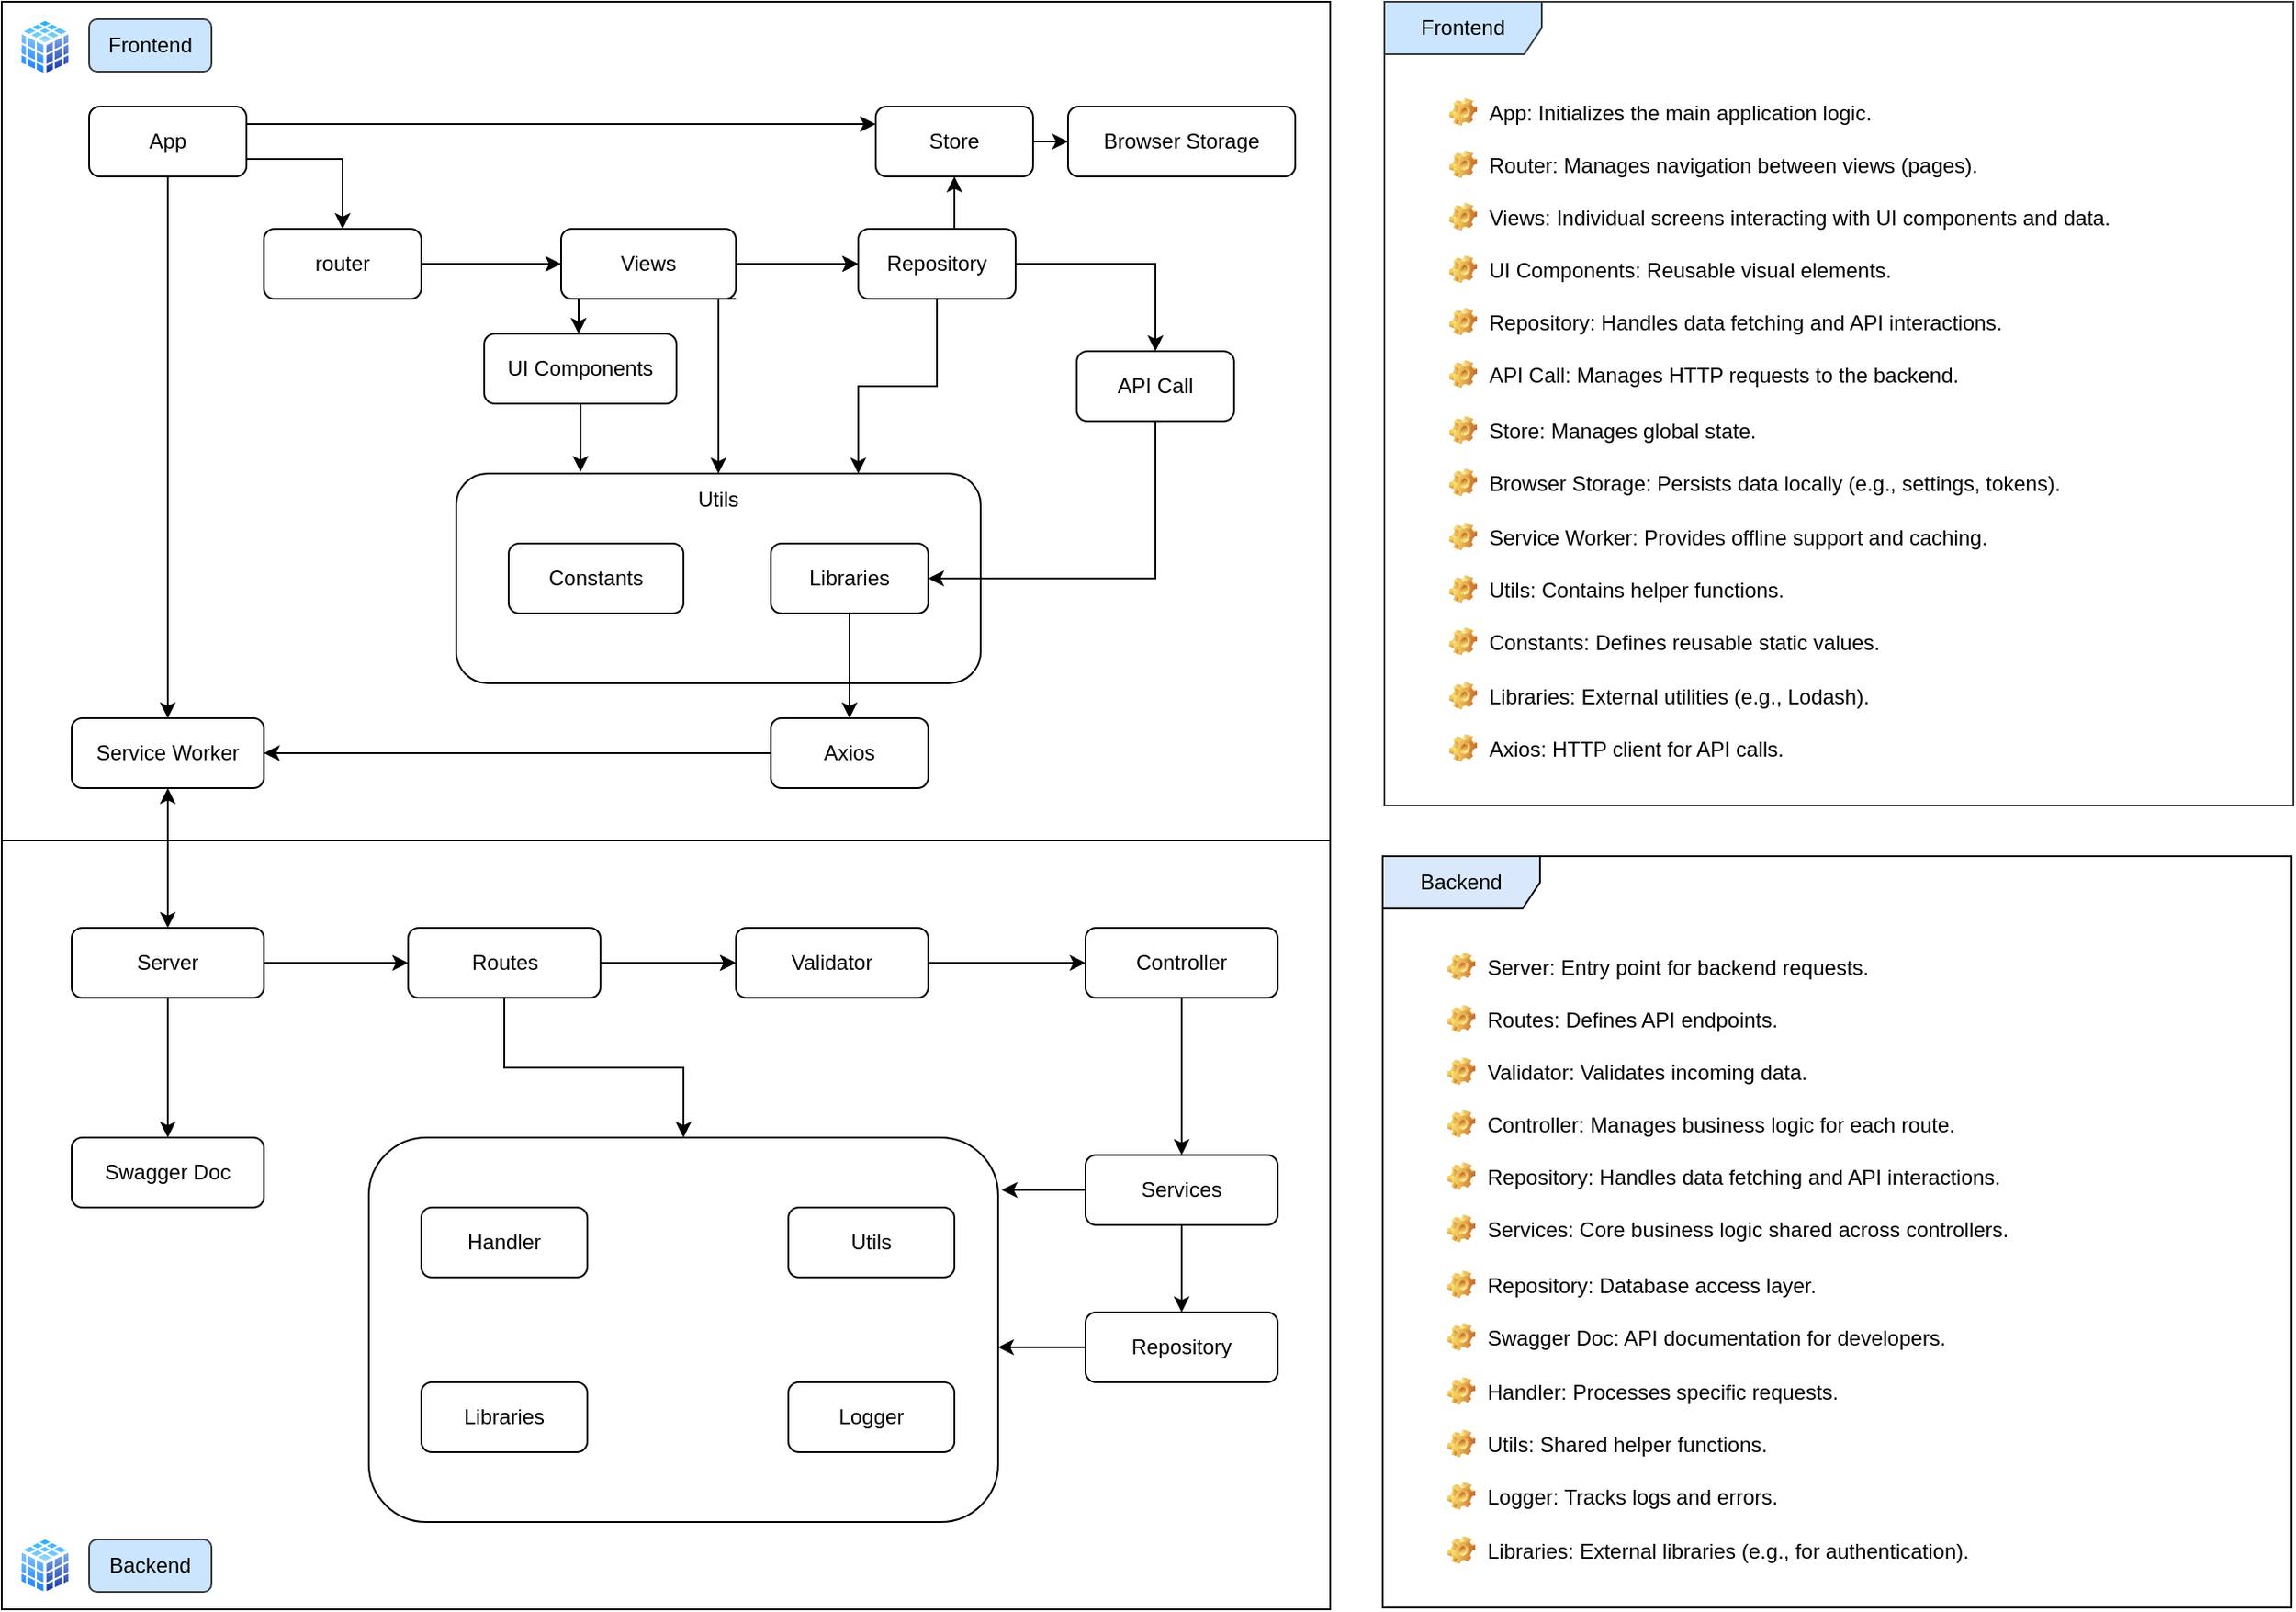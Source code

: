 <mxfile version="24.8.3">
  <diagram name="Page-1" id="tv_AKMOibYnnKPBRmbG-">
    <mxGraphModel dx="1687" dy="924" grid="1" gridSize="10" guides="1" tooltips="1" connect="1" arrows="1" fold="1" page="1" pageScale="1" pageWidth="1169" pageHeight="827" background="none" math="0" shadow="0">
      <root>
        <mxCell id="0" />
        <mxCell id="1" parent="0" />
        <mxCell id="BCxN3IIBsBvIXDNMGdha-5" value="&lt;p style=&quot;line-height: 0%;&quot;&gt;&lt;br&gt;&lt;/p&gt;" style="rounded=0;whiteSpace=wrap;html=1;shadow=0;glass=0;" vertex="1" parent="1">
          <mxGeometry x="40" y="80" width="760" height="480" as="geometry" />
        </mxCell>
        <mxCell id="BCxN3IIBsBvIXDNMGdha-6" value="Frontend" style="text;html=1;align=center;verticalAlign=middle;whiteSpace=wrap;rounded=1;shadow=0;fillColor=#cce5ff;strokeColor=#36393d;" vertex="1" parent="1">
          <mxGeometry x="90" y="90" width="70" height="30" as="geometry" />
        </mxCell>
        <mxCell id="BCxN3IIBsBvIXDNMGdha-12" value="" style="edgeStyle=orthogonalEdgeStyle;rounded=0;orthogonalLoop=1;jettySize=auto;html=1;shadow=0;" edge="1" parent="1" source="BCxN3IIBsBvIXDNMGdha-8" target="BCxN3IIBsBvIXDNMGdha-11">
          <mxGeometry relative="1" as="geometry">
            <Array as="points">
              <mxPoint x="235" y="170" />
            </Array>
          </mxGeometry>
        </mxCell>
        <mxCell id="BCxN3IIBsBvIXDNMGdha-25" value="" style="edgeStyle=orthogonalEdgeStyle;rounded=0;orthogonalLoop=1;jettySize=auto;html=1;shadow=0;" edge="1" parent="1" source="BCxN3IIBsBvIXDNMGdha-8" target="BCxN3IIBsBvIXDNMGdha-24">
          <mxGeometry relative="1" as="geometry">
            <Array as="points">
              <mxPoint x="135" y="520" />
            </Array>
          </mxGeometry>
        </mxCell>
        <mxCell id="BCxN3IIBsBvIXDNMGdha-106" style="edgeStyle=orthogonalEdgeStyle;rounded=0;orthogonalLoop=1;jettySize=auto;html=1;exitX=1;exitY=0.25;exitDx=0;exitDy=0;entryX=0;entryY=0.25;entryDx=0;entryDy=0;shadow=0;" edge="1" parent="1" source="BCxN3IIBsBvIXDNMGdha-8" target="BCxN3IIBsBvIXDNMGdha-45">
          <mxGeometry relative="1" as="geometry" />
        </mxCell>
        <mxCell id="BCxN3IIBsBvIXDNMGdha-8" value="App" style="rounded=1;whiteSpace=wrap;html=1;shadow=0;" vertex="1" parent="1">
          <mxGeometry x="90" y="140" width="90" height="40" as="geometry" />
        </mxCell>
        <mxCell id="BCxN3IIBsBvIXDNMGdha-9" value="&lt;p style=&quot;line-height: 0%;&quot;&gt;&lt;br&gt;&lt;/p&gt;" style="rounded=0;whiteSpace=wrap;html=1;shadow=0;glass=0;" vertex="1" parent="1">
          <mxGeometry x="40" y="560" width="760" height="440" as="geometry" />
        </mxCell>
        <mxCell id="BCxN3IIBsBvIXDNMGdha-10" value="Backend" style="text;html=1;align=center;verticalAlign=middle;whiteSpace=wrap;rounded=1;shadow=0;fillColor=#cce5ff;strokeColor=#36393d;" vertex="1" parent="1">
          <mxGeometry x="90" y="960" width="70" height="30" as="geometry" />
        </mxCell>
        <mxCell id="BCxN3IIBsBvIXDNMGdha-14" value="" style="edgeStyle=orthogonalEdgeStyle;rounded=0;orthogonalLoop=1;jettySize=auto;html=1;shadow=0;" edge="1" parent="1" source="BCxN3IIBsBvIXDNMGdha-11" target="BCxN3IIBsBvIXDNMGdha-13">
          <mxGeometry relative="1" as="geometry" />
        </mxCell>
        <mxCell id="BCxN3IIBsBvIXDNMGdha-11" value="router" style="rounded=1;whiteSpace=wrap;html=1;shadow=0;" vertex="1" parent="1">
          <mxGeometry x="190" y="210" width="90" height="40" as="geometry" />
        </mxCell>
        <mxCell id="BCxN3IIBsBvIXDNMGdha-18" value="" style="edgeStyle=orthogonalEdgeStyle;rounded=0;orthogonalLoop=1;jettySize=auto;html=1;shadow=0;" edge="1" parent="1" source="BCxN3IIBsBvIXDNMGdha-13" target="BCxN3IIBsBvIXDNMGdha-17">
          <mxGeometry relative="1" as="geometry" />
        </mxCell>
        <mxCell id="BCxN3IIBsBvIXDNMGdha-96" value="" style="edgeStyle=orthogonalEdgeStyle;rounded=0;orthogonalLoop=1;jettySize=auto;html=1;shadow=0;" edge="1" parent="1" source="BCxN3IIBsBvIXDNMGdha-13" target="BCxN3IIBsBvIXDNMGdha-17">
          <mxGeometry relative="1" as="geometry" />
        </mxCell>
        <mxCell id="BCxN3IIBsBvIXDNMGdha-13" value="Views" style="rounded=1;whiteSpace=wrap;html=1;shadow=0;" vertex="1" parent="1">
          <mxGeometry x="360" y="210" width="100" height="40" as="geometry" />
        </mxCell>
        <mxCell id="BCxN3IIBsBvIXDNMGdha-30" value="" style="edgeStyle=orthogonalEdgeStyle;rounded=0;orthogonalLoop=1;jettySize=auto;html=1;shadow=0;" edge="1" parent="1" source="BCxN3IIBsBvIXDNMGdha-17" target="BCxN3IIBsBvIXDNMGdha-22">
          <mxGeometry relative="1" as="geometry" />
        </mxCell>
        <mxCell id="BCxN3IIBsBvIXDNMGdha-50" value="" style="edgeStyle=orthogonalEdgeStyle;rounded=0;orthogonalLoop=1;jettySize=auto;html=1;shadow=0;" edge="1" parent="1" source="BCxN3IIBsBvIXDNMGdha-17" target="BCxN3IIBsBvIXDNMGdha-45">
          <mxGeometry relative="1" as="geometry">
            <mxPoint x="270" y="325" as="sourcePoint" />
            <mxPoint x="380" y="455" as="targetPoint" />
            <Array as="points">
              <mxPoint x="585" y="190" />
              <mxPoint x="585" y="190" />
            </Array>
          </mxGeometry>
        </mxCell>
        <mxCell id="BCxN3IIBsBvIXDNMGdha-59" value="" style="edgeStyle=orthogonalEdgeStyle;rounded=0;orthogonalLoop=1;jettySize=auto;html=1;shadow=0;" edge="1" parent="1" source="BCxN3IIBsBvIXDNMGdha-17" target="BCxN3IIBsBvIXDNMGdha-20">
          <mxGeometry relative="1" as="geometry">
            <Array as="points">
              <mxPoint x="575" y="300" />
              <mxPoint x="530" y="300" />
            </Array>
          </mxGeometry>
        </mxCell>
        <mxCell id="BCxN3IIBsBvIXDNMGdha-17" value="Repository" style="rounded=1;whiteSpace=wrap;html=1;shadow=0;" vertex="1" parent="1">
          <mxGeometry x="530" y="210" width="90" height="40" as="geometry" />
        </mxCell>
        <mxCell id="BCxN3IIBsBvIXDNMGdha-20" value="" style="rounded=1;whiteSpace=wrap;html=1;shadow=0;" vertex="1" parent="1">
          <mxGeometry x="300" y="350" width="300" height="120" as="geometry" />
        </mxCell>
        <mxCell id="BCxN3IIBsBvIXDNMGdha-41" value="" style="edgeStyle=orthogonalEdgeStyle;rounded=0;orthogonalLoop=1;jettySize=auto;html=1;shadow=0;" edge="1" parent="1" source="BCxN3IIBsBvIXDNMGdha-22" target="BCxN3IIBsBvIXDNMGdha-40">
          <mxGeometry relative="1" as="geometry">
            <Array as="points">
              <mxPoint x="700" y="410" />
            </Array>
          </mxGeometry>
        </mxCell>
        <mxCell id="BCxN3IIBsBvIXDNMGdha-22" value="API Call" style="rounded=1;whiteSpace=wrap;html=1;shadow=0;" vertex="1" parent="1">
          <mxGeometry x="655" y="280" width="90" height="40" as="geometry" />
        </mxCell>
        <mxCell id="BCxN3IIBsBvIXDNMGdha-24" value="Service Worker" style="rounded=1;whiteSpace=wrap;html=1;shadow=0;" vertex="1" parent="1">
          <mxGeometry x="80" y="490" width="110" height="40" as="geometry" />
        </mxCell>
        <mxCell id="BCxN3IIBsBvIXDNMGdha-31" value="Utils" style="text;html=1;align=center;verticalAlign=middle;whiteSpace=wrap;rounded=0;shadow=0;" vertex="1" parent="1">
          <mxGeometry x="420" y="350" width="60" height="30" as="geometry" />
        </mxCell>
        <mxCell id="BCxN3IIBsBvIXDNMGdha-32" value="Constants" style="rounded=1;whiteSpace=wrap;html=1;shadow=0;" vertex="1" parent="1">
          <mxGeometry x="330" y="390" width="100" height="40" as="geometry" />
        </mxCell>
        <mxCell id="BCxN3IIBsBvIXDNMGdha-54" value="" style="edgeStyle=orthogonalEdgeStyle;rounded=0;orthogonalLoop=1;jettySize=auto;html=1;shadow=0;" edge="1" parent="1" source="BCxN3IIBsBvIXDNMGdha-40" target="BCxN3IIBsBvIXDNMGdha-53">
          <mxGeometry relative="1" as="geometry">
            <Array as="points">
              <mxPoint x="525" y="430" />
              <mxPoint x="525" y="430" />
            </Array>
          </mxGeometry>
        </mxCell>
        <mxCell id="BCxN3IIBsBvIXDNMGdha-40" value="Libraries" style="rounded=1;whiteSpace=wrap;html=1;shadow=0;" vertex="1" parent="1">
          <mxGeometry x="480" y="390" width="90" height="40" as="geometry" />
        </mxCell>
        <mxCell id="BCxN3IIBsBvIXDNMGdha-52" value="" style="edgeStyle=orthogonalEdgeStyle;rounded=0;orthogonalLoop=1;jettySize=auto;html=1;shadow=0;" edge="1" parent="1" source="BCxN3IIBsBvIXDNMGdha-45" target="BCxN3IIBsBvIXDNMGdha-51">
          <mxGeometry relative="1" as="geometry" />
        </mxCell>
        <mxCell id="BCxN3IIBsBvIXDNMGdha-45" value="S&lt;span style=&quot;background-color: initial;&quot;&gt;tore&lt;/span&gt;" style="rounded=1;whiteSpace=wrap;html=1;shadow=0;" vertex="1" parent="1">
          <mxGeometry x="540" y="140" width="90" height="40" as="geometry" />
        </mxCell>
        <mxCell id="BCxN3IIBsBvIXDNMGdha-51" value="Browser Storage" style="rounded=1;whiteSpace=wrap;html=1;shadow=0;" vertex="1" parent="1">
          <mxGeometry x="650" y="140" width="130" height="40" as="geometry" />
        </mxCell>
        <mxCell id="BCxN3IIBsBvIXDNMGdha-56" value="" style="edgeStyle=orthogonalEdgeStyle;rounded=0;orthogonalLoop=1;jettySize=auto;html=1;entryX=1;entryY=0.5;entryDx=0;entryDy=0;shadow=0;" edge="1" parent="1" source="BCxN3IIBsBvIXDNMGdha-53" target="BCxN3IIBsBvIXDNMGdha-24">
          <mxGeometry relative="1" as="geometry">
            <mxPoint x="135" y="490" as="targetPoint" />
            <Array as="points">
              <mxPoint x="240" y="510" />
              <mxPoint x="240" y="510" />
            </Array>
          </mxGeometry>
        </mxCell>
        <mxCell id="BCxN3IIBsBvIXDNMGdha-53" value="Axios" style="rounded=1;whiteSpace=wrap;html=1;shadow=0;" vertex="1" parent="1">
          <mxGeometry x="480" y="490" width="90" height="40" as="geometry" />
        </mxCell>
        <mxCell id="BCxN3IIBsBvIXDNMGdha-58" value="" style="edgeStyle=orthogonalEdgeStyle;rounded=0;orthogonalLoop=1;jettySize=auto;html=1;shadow=0;" edge="1" parent="1" source="BCxN3IIBsBvIXDNMGdha-13" target="BCxN3IIBsBvIXDNMGdha-15">
          <mxGeometry relative="1" as="geometry">
            <mxPoint x="420" y="180" as="sourcePoint" />
            <mxPoint x="600" y="380" as="targetPoint" />
            <Array as="points">
              <mxPoint x="370" y="260" />
              <mxPoint x="370" y="260" />
            </Array>
          </mxGeometry>
        </mxCell>
        <mxCell id="BCxN3IIBsBvIXDNMGdha-104" style="edgeStyle=orthogonalEdgeStyle;rounded=0;orthogonalLoop=1;jettySize=auto;html=1;exitX=0.5;exitY=1;exitDx=0;exitDy=0;entryX=0.227;entryY=-0.008;entryDx=0;entryDy=0;entryPerimeter=0;shadow=0;" edge="1" parent="1">
          <mxGeometry relative="1" as="geometry">
            <mxPoint x="374" y="310" as="sourcePoint" />
            <mxPoint x="371.1" y="349.04" as="targetPoint" />
          </mxGeometry>
        </mxCell>
        <mxCell id="BCxN3IIBsBvIXDNMGdha-15" value="UI Components" style="rounded=1;whiteSpace=wrap;html=1;shadow=0;" vertex="1" parent="1">
          <mxGeometry x="316" y="270" width="110" height="40" as="geometry" />
        </mxCell>
        <mxCell id="BCxN3IIBsBvIXDNMGdha-66" value="" style="edgeStyle=orthogonalEdgeStyle;rounded=0;orthogonalLoop=1;jettySize=auto;html=1;shadow=0;" edge="1" parent="1" source="BCxN3IIBsBvIXDNMGdha-63" target="BCxN3IIBsBvIXDNMGdha-65">
          <mxGeometry relative="1" as="geometry" />
        </mxCell>
        <mxCell id="BCxN3IIBsBvIXDNMGdha-109" style="edgeStyle=orthogonalEdgeStyle;rounded=0;orthogonalLoop=1;jettySize=auto;html=1;exitX=0.5;exitY=1;exitDx=0;exitDy=0;entryX=0.5;entryY=0;entryDx=0;entryDy=0;shadow=0;" edge="1" parent="1" source="BCxN3IIBsBvIXDNMGdha-63" target="BCxN3IIBsBvIXDNMGdha-82">
          <mxGeometry relative="1" as="geometry" />
        </mxCell>
        <mxCell id="BCxN3IIBsBvIXDNMGdha-63" value="Server" style="rounded=1;whiteSpace=wrap;html=1;shadow=0;" vertex="1" parent="1">
          <mxGeometry x="80" y="610" width="110" height="40" as="geometry" />
        </mxCell>
        <mxCell id="BCxN3IIBsBvIXDNMGdha-69" value="" style="edgeStyle=orthogonalEdgeStyle;rounded=0;orthogonalLoop=1;jettySize=auto;html=1;shadow=0;" edge="1" parent="1" source="BCxN3IIBsBvIXDNMGdha-86" target="BCxN3IIBsBvIXDNMGdha-68">
          <mxGeometry relative="1" as="geometry" />
        </mxCell>
        <mxCell id="BCxN3IIBsBvIXDNMGdha-87" value="" style="edgeStyle=orthogonalEdgeStyle;rounded=0;orthogonalLoop=1;jettySize=auto;html=1;shadow=0;" edge="1" parent="1" source="BCxN3IIBsBvIXDNMGdha-65" target="BCxN3IIBsBvIXDNMGdha-86">
          <mxGeometry relative="1" as="geometry" />
        </mxCell>
        <mxCell id="BCxN3IIBsBvIXDNMGdha-95" value="" style="edgeStyle=orthogonalEdgeStyle;rounded=0;orthogonalLoop=1;jettySize=auto;html=1;shadow=0;" edge="1" parent="1" source="BCxN3IIBsBvIXDNMGdha-65" target="BCxN3IIBsBvIXDNMGdha-74">
          <mxGeometry relative="1" as="geometry" />
        </mxCell>
        <mxCell id="BCxN3IIBsBvIXDNMGdha-65" value="Routes" style="rounded=1;whiteSpace=wrap;html=1;shadow=0;" vertex="1" parent="1">
          <mxGeometry x="272.5" y="610" width="110" height="40" as="geometry" />
        </mxCell>
        <mxCell id="BCxN3IIBsBvIXDNMGdha-71" value="" style="edgeStyle=orthogonalEdgeStyle;rounded=0;orthogonalLoop=1;jettySize=auto;html=1;shadow=0;" edge="1" parent="1" source="BCxN3IIBsBvIXDNMGdha-68" target="BCxN3IIBsBvIXDNMGdha-70">
          <mxGeometry relative="1" as="geometry" />
        </mxCell>
        <mxCell id="BCxN3IIBsBvIXDNMGdha-68" value="Controller" style="rounded=1;whiteSpace=wrap;html=1;shadow=0;" vertex="1" parent="1">
          <mxGeometry x="660" y="610" width="110" height="40" as="geometry" />
        </mxCell>
        <mxCell id="BCxN3IIBsBvIXDNMGdha-73" value="" style="edgeStyle=orthogonalEdgeStyle;rounded=0;orthogonalLoop=1;jettySize=auto;html=1;shadow=0;" edge="1" parent="1" source="BCxN3IIBsBvIXDNMGdha-70" target="BCxN3IIBsBvIXDNMGdha-72">
          <mxGeometry relative="1" as="geometry" />
        </mxCell>
        <mxCell id="BCxN3IIBsBvIXDNMGdha-94" value="" style="edgeStyle=orthogonalEdgeStyle;rounded=0;orthogonalLoop=1;jettySize=auto;html=1;shadow=0;" edge="1" parent="1" source="BCxN3IIBsBvIXDNMGdha-70">
          <mxGeometry relative="1" as="geometry">
            <mxPoint x="612" y="760" as="targetPoint" />
          </mxGeometry>
        </mxCell>
        <mxCell id="BCxN3IIBsBvIXDNMGdha-70" value="Services" style="rounded=1;whiteSpace=wrap;html=1;shadow=0;" vertex="1" parent="1">
          <mxGeometry x="660" y="740" width="110" height="40" as="geometry" />
        </mxCell>
        <mxCell id="BCxN3IIBsBvIXDNMGdha-75" value="" style="edgeStyle=orthogonalEdgeStyle;rounded=0;orthogonalLoop=1;jettySize=auto;html=1;shadow=0;" edge="1" parent="1" source="BCxN3IIBsBvIXDNMGdha-72" target="BCxN3IIBsBvIXDNMGdha-74">
          <mxGeometry relative="1" as="geometry">
            <Array as="points">
              <mxPoint x="705" y="845" />
            </Array>
          </mxGeometry>
        </mxCell>
        <mxCell id="BCxN3IIBsBvIXDNMGdha-72" value="Repository" style="rounded=1;whiteSpace=wrap;html=1;shadow=0;" vertex="1" parent="1">
          <mxGeometry x="660" y="830" width="110" height="40" as="geometry" />
        </mxCell>
        <mxCell id="BCxN3IIBsBvIXDNMGdha-74" value="" style="whiteSpace=wrap;html=1;rounded=1;shadow=0;" vertex="1" parent="1">
          <mxGeometry x="250" y="730" width="360" height="220" as="geometry" />
        </mxCell>
        <mxCell id="BCxN3IIBsBvIXDNMGdha-77" value="Handler" style="rounded=1;whiteSpace=wrap;html=1;shadow=0;" vertex="1" parent="1">
          <mxGeometry x="280" y="770" width="95" height="40" as="geometry" />
        </mxCell>
        <mxCell id="BCxN3IIBsBvIXDNMGdha-78" value="Utils" style="rounded=1;whiteSpace=wrap;html=1;shadow=0;" vertex="1" parent="1">
          <mxGeometry x="490" y="770" width="95" height="40" as="geometry" />
        </mxCell>
        <mxCell id="BCxN3IIBsBvIXDNMGdha-79" value="Libraries" style="rounded=1;whiteSpace=wrap;html=1;shadow=0;" vertex="1" parent="1">
          <mxGeometry x="280" y="870" width="95" height="40" as="geometry" />
        </mxCell>
        <mxCell id="BCxN3IIBsBvIXDNMGdha-80" value="Logger" style="rounded=1;whiteSpace=wrap;html=1;shadow=0;" vertex="1" parent="1">
          <mxGeometry x="490" y="870" width="95" height="40" as="geometry" />
        </mxCell>
        <mxCell id="BCxN3IIBsBvIXDNMGdha-82" value="Swagger Doc" style="rounded=1;whiteSpace=wrap;html=1;shadow=0;" vertex="1" parent="1">
          <mxGeometry x="80" y="730" width="110" height="40" as="geometry" />
        </mxCell>
        <mxCell id="BCxN3IIBsBvIXDNMGdha-88" value="" style="edgeStyle=orthogonalEdgeStyle;rounded=0;orthogonalLoop=1;jettySize=auto;html=1;shadow=0;" edge="1" parent="1" source="BCxN3IIBsBvIXDNMGdha-65" target="BCxN3IIBsBvIXDNMGdha-86">
          <mxGeometry relative="1" as="geometry">
            <mxPoint x="340" y="630" as="sourcePoint" />
            <mxPoint x="660" y="630" as="targetPoint" />
          </mxGeometry>
        </mxCell>
        <mxCell id="BCxN3IIBsBvIXDNMGdha-86" value="Validator" style="rounded=1;whiteSpace=wrap;html=1;shadow=0;" vertex="1" parent="1">
          <mxGeometry x="460" y="610" width="110" height="40" as="geometry" />
        </mxCell>
        <mxCell id="BCxN3IIBsBvIXDNMGdha-101" style="edgeStyle=orthogonalEdgeStyle;rounded=0;orthogonalLoop=1;jettySize=auto;html=1;exitX=1;exitY=1;exitDx=0;exitDy=0;entryX=0.5;entryY=0;entryDx=0;entryDy=0;shadow=0;" edge="1" parent="1" source="BCxN3IIBsBvIXDNMGdha-13" target="BCxN3IIBsBvIXDNMGdha-20">
          <mxGeometry relative="1" as="geometry">
            <Array as="points">
              <mxPoint x="450" y="250" />
            </Array>
          </mxGeometry>
        </mxCell>
        <mxCell id="BCxN3IIBsBvIXDNMGdha-110" value="" style="endArrow=classic;startArrow=classic;html=1;rounded=0;exitX=0.5;exitY=0;exitDx=0;exitDy=0;entryX=0.5;entryY=1;entryDx=0;entryDy=0;shadow=0;" edge="1" parent="1" source="BCxN3IIBsBvIXDNMGdha-63" target="BCxN3IIBsBvIXDNMGdha-24">
          <mxGeometry width="50" height="50" relative="1" as="geometry">
            <mxPoint x="100" y="590" as="sourcePoint" />
            <mxPoint x="140" y="530" as="targetPoint" />
            <Array as="points" />
          </mxGeometry>
        </mxCell>
        <mxCell id="BCxN3IIBsBvIXDNMGdha-111" value="Frontend" style="shape=umlFrame;whiteSpace=wrap;html=1;pointerEvents=0;width=90;height=30;swimlaneFillColor=#FFFFFF;fillColor=#cce5ff;strokeColor=#36393d;" vertex="1" parent="1">
          <mxGeometry x="831" y="80" width="520" height="460" as="geometry" />
        </mxCell>
        <mxCell id="BCxN3IIBsBvIXDNMGdha-113" value="App: Initializes the main application logic." style="label;fontStyle=0;strokeColor=none;fillColor=none;align=left;verticalAlign=top;overflow=hidden;spacingLeft=28;spacingRight=4;rotatable=0;points=[[0,0.5],[1,0.5]];portConstraint=eastwest;imageWidth=16;imageHeight=16;whiteSpace=wrap;html=1;image=img/clipart/Gear_128x128.png;" vertex="1" parent="1">
          <mxGeometry x="861" y="130" width="310" height="26" as="geometry" />
        </mxCell>
        <mxCell id="BCxN3IIBsBvIXDNMGdha-114" value="Router: Manages navigation between views (pages)." style="label;fontStyle=0;strokeColor=none;fillColor=none;align=left;verticalAlign=top;overflow=hidden;spacingLeft=28;spacingRight=4;rotatable=0;points=[[0,0.5],[1,0.5]];portConstraint=eastwest;imageWidth=16;imageHeight=16;whiteSpace=wrap;html=1;image=img/clipart/Gear_128x128.png;rounded=1;" vertex="1" parent="1">
          <mxGeometry x="861" y="160" width="340" height="26" as="geometry" />
        </mxCell>
        <mxCell id="BCxN3IIBsBvIXDNMGdha-115" value="Views: Individual screens interacting with UI components and data." style="label;fontStyle=0;strokeColor=none;fillColor=none;align=left;verticalAlign=top;overflow=hidden;spacingLeft=28;spacingRight=4;rotatable=0;points=[[0,0.5],[1,0.5]];portConstraint=eastwest;imageWidth=16;imageHeight=16;whiteSpace=wrap;html=1;image=img/clipart/Gear_128x128.png;rounded=1;" vertex="1" parent="1">
          <mxGeometry x="861" y="190" width="410" height="26" as="geometry" />
        </mxCell>
        <mxCell id="BCxN3IIBsBvIXDNMGdha-116" value="UI Components: Reusable visual elements." style="label;fontStyle=0;strokeColor=none;fillColor=none;align=left;verticalAlign=top;overflow=hidden;spacingLeft=28;spacingRight=4;rotatable=0;points=[[0,0.5],[1,0.5]];portConstraint=eastwest;imageWidth=16;imageHeight=16;whiteSpace=wrap;html=1;image=img/clipart/Gear_128x128.png;rounded=1;" vertex="1" parent="1">
          <mxGeometry x="861" y="220" width="310" height="26" as="geometry" />
        </mxCell>
        <mxCell id="BCxN3IIBsBvIXDNMGdha-117" value="Repository: Handles data fetching and API interactions." style="label;fontStyle=0;strokeColor=none;fillColor=none;align=left;verticalAlign=top;overflow=hidden;spacingLeft=28;spacingRight=4;rotatable=0;points=[[0,0.5],[1,0.5]];portConstraint=eastwest;imageWidth=16;imageHeight=16;whiteSpace=wrap;html=1;image=img/clipart/Gear_128x128.png;rounded=1;" vertex="1" parent="1">
          <mxGeometry x="861" y="250" width="450" height="26" as="geometry" />
        </mxCell>
        <mxCell id="BCxN3IIBsBvIXDNMGdha-118" value="API Call: Manages HTTP requests to the backend." style="label;fontStyle=0;strokeColor=none;fillColor=none;align=left;verticalAlign=top;overflow=hidden;spacingLeft=28;spacingRight=4;rotatable=0;points=[[0,0.5],[1,0.5]];portConstraint=eastwest;imageWidth=16;imageHeight=16;whiteSpace=wrap;html=1;image=img/clipart/Gear_128x128.png;rounded=1;" vertex="1" parent="1">
          <mxGeometry x="861" y="280" width="450" height="26" as="geometry" />
        </mxCell>
        <mxCell id="BCxN3IIBsBvIXDNMGdha-119" value="Store: Manages global state." style="label;fontStyle=0;strokeColor=none;fillColor=none;align=left;verticalAlign=top;overflow=hidden;spacingLeft=28;spacingRight=4;rotatable=0;points=[[0,0.5],[1,0.5]];portConstraint=eastwest;imageWidth=16;imageHeight=16;whiteSpace=wrap;html=1;image=img/clipart/Gear_128x128.png;rounded=1;" vertex="1" parent="1">
          <mxGeometry x="861" y="312" width="450" height="26" as="geometry" />
        </mxCell>
        <mxCell id="BCxN3IIBsBvIXDNMGdha-120" value="Browser Storage: Persists data locally (e.g., settings, tokens)." style="label;fontStyle=0;strokeColor=none;fillColor=none;align=left;verticalAlign=top;overflow=hidden;spacingLeft=28;spacingRight=4;rotatable=0;points=[[0,0.5],[1,0.5]];portConstraint=eastwest;imageWidth=16;imageHeight=16;whiteSpace=wrap;html=1;image=img/clipart/Gear_128x128.png;rounded=1;" vertex="1" parent="1">
          <mxGeometry x="861" y="342" width="450" height="26" as="geometry" />
        </mxCell>
        <mxCell id="BCxN3IIBsBvIXDNMGdha-121" value="Service Worker: Provides offline support and caching." style="label;fontStyle=0;strokeColor=none;fillColor=none;align=left;verticalAlign=top;overflow=hidden;spacingLeft=28;spacingRight=4;rotatable=0;points=[[0,0.5],[1,0.5]];portConstraint=eastwest;imageWidth=16;imageHeight=16;whiteSpace=wrap;html=1;image=img/clipart/Gear_128x128.png;rounded=1;" vertex="1" parent="1">
          <mxGeometry x="861" y="373" width="450" height="26" as="geometry" />
        </mxCell>
        <mxCell id="BCxN3IIBsBvIXDNMGdha-122" value="Utils: Contains helper functions." style="label;fontStyle=0;strokeColor=none;fillColor=none;align=left;verticalAlign=top;overflow=hidden;spacingLeft=28;spacingRight=4;rotatable=0;points=[[0,0.5],[1,0.5]];portConstraint=eastwest;imageWidth=16;imageHeight=16;whiteSpace=wrap;html=1;image=img/clipart/Gear_128x128.png;rounded=1;" vertex="1" parent="1">
          <mxGeometry x="861" y="403" width="450" height="26" as="geometry" />
        </mxCell>
        <mxCell id="BCxN3IIBsBvIXDNMGdha-123" value="Constants: Defines reusable static values." style="label;fontStyle=0;strokeColor=none;fillColor=none;align=left;verticalAlign=top;overflow=hidden;spacingLeft=28;spacingRight=4;rotatable=0;points=[[0,0.5],[1,0.5]];portConstraint=eastwest;imageWidth=16;imageHeight=16;whiteSpace=wrap;html=1;image=img/clipart/Gear_128x128.png;rounded=1;" vertex="1" parent="1">
          <mxGeometry x="861" y="433" width="450" height="26" as="geometry" />
        </mxCell>
        <mxCell id="BCxN3IIBsBvIXDNMGdha-124" value="Libraries: External utilities (e.g., Lodash)." style="label;fontStyle=0;strokeColor=none;fillColor=none;align=left;verticalAlign=top;overflow=hidden;spacingLeft=28;spacingRight=4;rotatable=0;points=[[0,0.5],[1,0.5]];portConstraint=eastwest;imageWidth=16;imageHeight=16;whiteSpace=wrap;html=1;image=img/clipart/Gear_128x128.png;rounded=1;" vertex="1" parent="1">
          <mxGeometry x="861" y="464" width="450" height="26" as="geometry" />
        </mxCell>
        <mxCell id="BCxN3IIBsBvIXDNMGdha-125" value="Axios: HTTP client for API calls." style="label;fontStyle=0;strokeColor=none;fillColor=none;align=left;verticalAlign=top;overflow=hidden;spacingLeft=28;spacingRight=4;rotatable=0;points=[[0,0.5],[1,0.5]];portConstraint=eastwest;imageWidth=16;imageHeight=16;whiteSpace=wrap;html=1;image=img/clipart/Gear_128x128.png;rounded=1;" vertex="1" parent="1">
          <mxGeometry x="861" y="494" width="450" height="26" as="geometry" />
        </mxCell>
        <mxCell id="BCxN3IIBsBvIXDNMGdha-140" value="Backend" style="shape=umlFrame;whiteSpace=wrap;html=1;pointerEvents=0;width=90;height=30;swimlaneFillColor=default;fillColor=#dae8fc;strokeColor=default;" vertex="1" parent="1">
          <mxGeometry x="830" y="569" width="520" height="430" as="geometry" />
        </mxCell>
        <mxCell id="BCxN3IIBsBvIXDNMGdha-141" value="Server: Entry point for backend requests." style="label;fontStyle=0;strokeColor=none;fillColor=none;align=left;verticalAlign=top;overflow=hidden;spacingLeft=28;spacingRight=4;rotatable=0;points=[[0,0.5],[1,0.5]];portConstraint=eastwest;imageWidth=16;imageHeight=16;whiteSpace=wrap;html=1;image=img/clipart/Gear_128x128.png;" vertex="1" parent="1">
          <mxGeometry x="860" y="619" width="310" height="26" as="geometry" />
        </mxCell>
        <mxCell id="BCxN3IIBsBvIXDNMGdha-142" value="Routes: Defines API endpoints." style="label;fontStyle=0;strokeColor=none;fillColor=none;align=left;verticalAlign=top;overflow=hidden;spacingLeft=28;spacingRight=4;rotatable=0;points=[[0,0.5],[1,0.5]];portConstraint=eastwest;imageWidth=16;imageHeight=16;whiteSpace=wrap;html=1;image=img/clipart/Gear_128x128.png;rounded=1;" vertex="1" parent="1">
          <mxGeometry x="860" y="649" width="340" height="26" as="geometry" />
        </mxCell>
        <mxCell id="BCxN3IIBsBvIXDNMGdha-143" value="Validator: Validates incoming data." style="label;fontStyle=0;strokeColor=none;fillColor=none;align=left;verticalAlign=top;overflow=hidden;spacingLeft=28;spacingRight=4;rotatable=0;points=[[0,0.5],[1,0.5]];portConstraint=eastwest;imageWidth=16;imageHeight=16;whiteSpace=wrap;html=1;image=img/clipart/Gear_128x128.png;rounded=1;" vertex="1" parent="1">
          <mxGeometry x="860" y="679" width="410" height="26" as="geometry" />
        </mxCell>
        <mxCell id="BCxN3IIBsBvIXDNMGdha-144" value="Controller: Manages business logic for each route." style="label;fontStyle=0;strokeColor=none;fillColor=none;align=left;verticalAlign=top;overflow=hidden;spacingLeft=28;spacingRight=4;rotatable=0;points=[[0,0.5],[1,0.5]];portConstraint=eastwest;imageWidth=16;imageHeight=16;whiteSpace=wrap;html=1;image=img/clipart/Gear_128x128.png;rounded=1;" vertex="1" parent="1">
          <mxGeometry x="860" y="709" width="310" height="26" as="geometry" />
        </mxCell>
        <mxCell id="BCxN3IIBsBvIXDNMGdha-145" value="Repository: Handles data fetching and API interactions." style="label;fontStyle=0;strokeColor=none;fillColor=none;align=left;verticalAlign=top;overflow=hidden;spacingLeft=28;spacingRight=4;rotatable=0;points=[[0,0.5],[1,0.5]];portConstraint=eastwest;imageWidth=16;imageHeight=16;whiteSpace=wrap;html=1;image=img/clipart/Gear_128x128.png;rounded=1;" vertex="1" parent="1">
          <mxGeometry x="860" y="739" width="450" height="26" as="geometry" />
        </mxCell>
        <mxCell id="BCxN3IIBsBvIXDNMGdha-146" value="Services: Core business logic shared across controllers." style="label;fontStyle=0;strokeColor=none;fillColor=none;align=left;verticalAlign=top;overflow=hidden;spacingLeft=28;spacingRight=4;rotatable=0;points=[[0,0.5],[1,0.5]];portConstraint=eastwest;imageWidth=16;imageHeight=16;whiteSpace=wrap;html=1;image=img/clipart/Gear_128x128.png;rounded=1;" vertex="1" parent="1">
          <mxGeometry x="860" y="769" width="450" height="26" as="geometry" />
        </mxCell>
        <mxCell id="BCxN3IIBsBvIXDNMGdha-147" value="Repository: Database access layer." style="label;fontStyle=0;strokeColor=none;fillColor=none;align=left;verticalAlign=top;overflow=hidden;spacingLeft=28;spacingRight=4;rotatable=0;points=[[0,0.5],[1,0.5]];portConstraint=eastwest;imageWidth=16;imageHeight=16;whiteSpace=wrap;html=1;image=img/clipart/Gear_128x128.png;rounded=1;" vertex="1" parent="1">
          <mxGeometry x="860" y="801" width="450" height="26" as="geometry" />
        </mxCell>
        <mxCell id="BCxN3IIBsBvIXDNMGdha-148" value="Swagger Doc: API documentation for developers." style="label;fontStyle=0;strokeColor=none;fillColor=none;align=left;verticalAlign=top;overflow=hidden;spacingLeft=28;spacingRight=4;rotatable=0;points=[[0,0.5],[1,0.5]];portConstraint=eastwest;imageWidth=16;imageHeight=16;whiteSpace=wrap;html=1;image=img/clipart/Gear_128x128.png;rounded=1;" vertex="1" parent="1">
          <mxGeometry x="860" y="831" width="450" height="26" as="geometry" />
        </mxCell>
        <mxCell id="BCxN3IIBsBvIXDNMGdha-149" value="Handler: Processes specific requests." style="label;fontStyle=0;strokeColor=none;fillColor=none;align=left;verticalAlign=top;overflow=hidden;spacingLeft=28;spacingRight=4;rotatable=0;points=[[0,0.5],[1,0.5]];portConstraint=eastwest;imageWidth=16;imageHeight=16;whiteSpace=wrap;html=1;image=img/clipart/Gear_128x128.png;rounded=1;" vertex="1" parent="1">
          <mxGeometry x="860" y="862" width="450" height="26" as="geometry" />
        </mxCell>
        <mxCell id="BCxN3IIBsBvIXDNMGdha-150" value="Utils: Shared helper functions." style="label;fontStyle=0;strokeColor=none;fillColor=none;align=left;verticalAlign=top;overflow=hidden;spacingLeft=28;spacingRight=4;rotatable=0;points=[[0,0.5],[1,0.5]];portConstraint=eastwest;imageWidth=16;imageHeight=16;whiteSpace=wrap;html=1;image=img/clipart/Gear_128x128.png;rounded=1;" vertex="1" parent="1">
          <mxGeometry x="860" y="892" width="450" height="26" as="geometry" />
        </mxCell>
        <mxCell id="BCxN3IIBsBvIXDNMGdha-151" value="Logger: Tracks logs and errors." style="label;fontStyle=0;strokeColor=none;fillColor=none;align=left;verticalAlign=top;overflow=hidden;spacingLeft=28;spacingRight=4;rotatable=0;points=[[0,0.5],[1,0.5]];portConstraint=eastwest;imageWidth=16;imageHeight=16;whiteSpace=wrap;html=1;image=img/clipart/Gear_128x128.png;rounded=1;" vertex="1" parent="1">
          <mxGeometry x="860" y="922" width="450" height="26" as="geometry" />
        </mxCell>
        <mxCell id="BCxN3IIBsBvIXDNMGdha-152" value="Libraries: External libraries (e.g., for authentication)." style="label;fontStyle=0;strokeColor=none;fillColor=none;align=left;verticalAlign=top;overflow=hidden;spacingLeft=28;spacingRight=4;rotatable=0;points=[[0,0.5],[1,0.5]];portConstraint=eastwest;imageWidth=16;imageHeight=16;whiteSpace=wrap;html=1;image=img/clipart/Gear_128x128.png;rounded=1;" vertex="1" parent="1">
          <mxGeometry x="860" y="953" width="450" height="26" as="geometry" />
        </mxCell>
        <mxCell id="BCxN3IIBsBvIXDNMGdha-154" value="" style="image;aspect=fixed;perimeter=ellipsePerimeter;html=1;align=center;shadow=0;dashed=0;spacingTop=3;image=img/lib/active_directory/database_cube.svg;" vertex="1" parent="1">
          <mxGeometry x="49.4" y="89" width="30.6" height="34" as="geometry" />
        </mxCell>
        <mxCell id="BCxN3IIBsBvIXDNMGdha-155" value="" style="image;aspect=fixed;perimeter=ellipsePerimeter;html=1;align=center;shadow=0;dashed=0;spacingTop=3;image=img/lib/active_directory/database_cube.svg;" vertex="1" parent="1">
          <mxGeometry x="49.4" y="958" width="30.6" height="34" as="geometry" />
        </mxCell>
      </root>
    </mxGraphModel>
  </diagram>
</mxfile>
